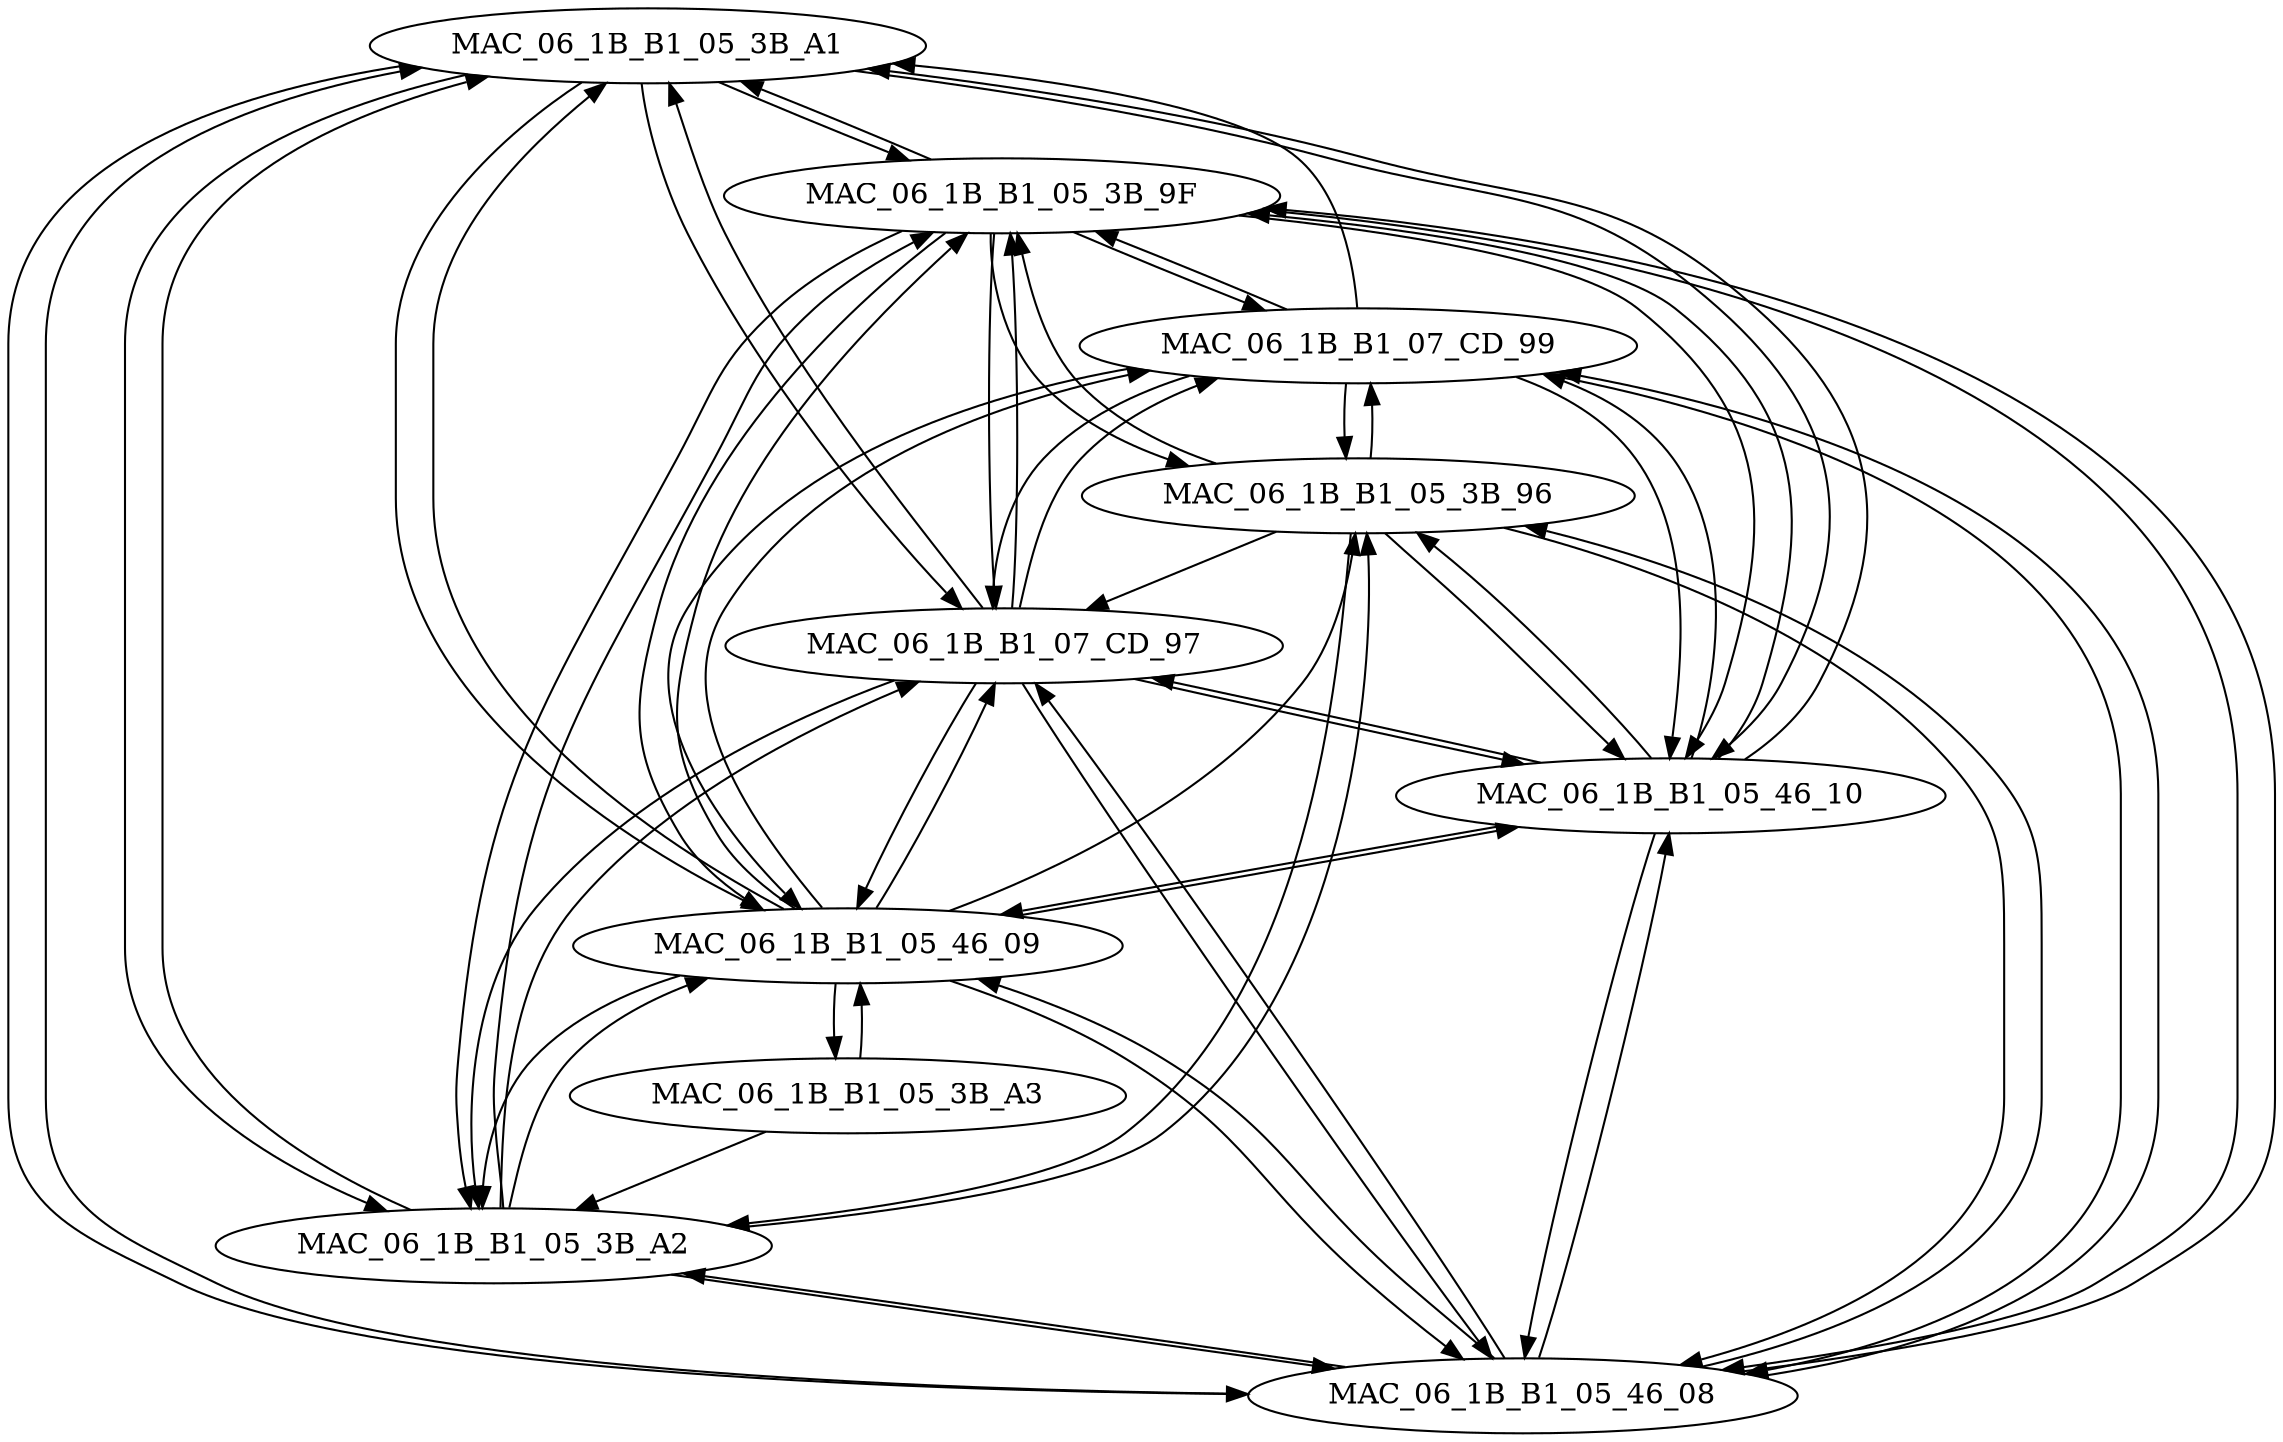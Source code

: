 digraph {
  MAC_06_1B_B1_05_3B_A1 -> MAC_06_1B_B1_05_3B_9F;
  MAC_06_1B_B1_05_3B_A1 -> MAC_06_1B_B1_05_3B_A2;
  MAC_06_1B_B1_05_3B_A1 -> MAC_06_1B_B1_05_46_08;
  MAC_06_1B_B1_05_3B_A1 -> MAC_06_1B_B1_05_46_09;
  MAC_06_1B_B1_05_3B_A1 -> MAC_06_1B_B1_05_46_10;
  MAC_06_1B_B1_05_3B_A1 -> MAC_06_1B_B1_07_CD_97;
  MAC_06_1B_B1_05_46_09 -> MAC_06_1B_B1_05_3B_96;
  MAC_06_1B_B1_05_46_09 -> MAC_06_1B_B1_05_3B_9F;
  MAC_06_1B_B1_05_46_09 -> MAC_06_1B_B1_05_3B_A1;
  MAC_06_1B_B1_05_46_09 -> MAC_06_1B_B1_05_3B_A2;
  MAC_06_1B_B1_05_46_09 -> MAC_06_1B_B1_05_3B_A3;
  MAC_06_1B_B1_05_46_09 -> MAC_06_1B_B1_05_46_08;
  MAC_06_1B_B1_05_46_09 -> MAC_06_1B_B1_05_46_10;
  MAC_06_1B_B1_05_46_09 -> MAC_06_1B_B1_07_CD_97;
  MAC_06_1B_B1_05_46_09 -> MAC_06_1B_B1_07_CD_99;
  MAC_06_1B_B1_05_46_08 -> MAC_06_1B_B1_05_3B_96;
  MAC_06_1B_B1_05_46_08 -> MAC_06_1B_B1_05_3B_9F;
  MAC_06_1B_B1_05_46_08 -> MAC_06_1B_B1_05_3B_A1;
  MAC_06_1B_B1_05_46_08 -> MAC_06_1B_B1_05_3B_A2;
  MAC_06_1B_B1_05_46_08 -> MAC_06_1B_B1_05_46_09;
  MAC_06_1B_B1_05_46_08 -> MAC_06_1B_B1_05_46_10;
  MAC_06_1B_B1_05_46_08 -> MAC_06_1B_B1_07_CD_97;
  MAC_06_1B_B1_05_46_08 -> MAC_06_1B_B1_07_CD_99;
  MAC_06_1B_B1_05_46_10 -> MAC_06_1B_B1_05_3B_96;
  MAC_06_1B_B1_05_46_10 -> MAC_06_1B_B1_05_3B_9F;
  MAC_06_1B_B1_05_46_10 -> MAC_06_1B_B1_05_3B_A1;
  MAC_06_1B_B1_05_46_10 -> MAC_06_1B_B1_05_46_08;
  MAC_06_1B_B1_05_46_10 -> MAC_06_1B_B1_05_46_09;
  MAC_06_1B_B1_05_46_10 -> MAC_06_1B_B1_07_CD_97;
  MAC_06_1B_B1_05_46_10 -> MAC_06_1B_B1_07_CD_99;
  MAC_06_1B_B1_05_3B_9F -> MAC_06_1B_B1_05_3B_96;
  MAC_06_1B_B1_05_3B_9F -> MAC_06_1B_B1_05_3B_A1;
  MAC_06_1B_B1_05_3B_9F -> MAC_06_1B_B1_05_3B_A2;
  MAC_06_1B_B1_05_3B_9F -> MAC_06_1B_B1_05_46_08;
  MAC_06_1B_B1_05_3B_9F -> MAC_06_1B_B1_05_46_09;
  MAC_06_1B_B1_05_3B_9F -> MAC_06_1B_B1_05_46_10;
  MAC_06_1B_B1_05_3B_9F -> MAC_06_1B_B1_07_CD_97;
  MAC_06_1B_B1_05_3B_9F -> MAC_06_1B_B1_07_CD_99;
  MAC_06_1B_B1_05_3B_A2 -> MAC_06_1B_B1_05_3B_96;
  MAC_06_1B_B1_05_3B_A2 -> MAC_06_1B_B1_05_3B_9F;
  MAC_06_1B_B1_05_3B_A2 -> MAC_06_1B_B1_05_3B_A1;
  MAC_06_1B_B1_05_3B_A2 -> MAC_06_1B_B1_05_46_08;
  MAC_06_1B_B1_05_3B_A2 -> MAC_06_1B_B1_05_46_09;
  MAC_06_1B_B1_05_3B_A2 -> MAC_06_1B_B1_07_CD_97;
  MAC_06_1B_B1_05_3B_96 -> MAC_06_1B_B1_05_3B_9F;
  MAC_06_1B_B1_05_3B_96 -> MAC_06_1B_B1_05_3B_A2;
  MAC_06_1B_B1_05_3B_96 -> MAC_06_1B_B1_05_46_08;
  MAC_06_1B_B1_05_3B_96 -> MAC_06_1B_B1_05_46_10;
  MAC_06_1B_B1_05_3B_96 -> MAC_06_1B_B1_07_CD_97;
  MAC_06_1B_B1_05_3B_96 -> MAC_06_1B_B1_07_CD_99;
  MAC_06_1B_B1_07_CD_97 -> MAC_06_1B_B1_05_3B_9F;
  MAC_06_1B_B1_07_CD_97 -> MAC_06_1B_B1_05_3B_A1;
  MAC_06_1B_B1_07_CD_97 -> MAC_06_1B_B1_05_3B_A2;
  MAC_06_1B_B1_07_CD_97 -> MAC_06_1B_B1_05_46_08;
  MAC_06_1B_B1_07_CD_97 -> MAC_06_1B_B1_05_46_09;
  MAC_06_1B_B1_07_CD_97 -> MAC_06_1B_B1_05_46_10;
  MAC_06_1B_B1_07_CD_97 -> MAC_06_1B_B1_07_CD_99;
  MAC_06_1B_B1_05_3B_A3 -> MAC_06_1B_B1_05_3B_A2;
  MAC_06_1B_B1_05_3B_A3 -> MAC_06_1B_B1_05_46_09;
  MAC_06_1B_B1_07_CD_99 -> MAC_06_1B_B1_05_3B_96;
  MAC_06_1B_B1_07_CD_99 -> MAC_06_1B_B1_05_3B_9F;
  MAC_06_1B_B1_07_CD_99 -> MAC_06_1B_B1_05_3B_A1;
  MAC_06_1B_B1_07_CD_99 -> MAC_06_1B_B1_05_46_08;
  MAC_06_1B_B1_07_CD_99 -> MAC_06_1B_B1_05_46_09;
  MAC_06_1B_B1_07_CD_99 -> MAC_06_1B_B1_05_46_10;
  MAC_06_1B_B1_07_CD_99 -> MAC_06_1B_B1_07_CD_97;

}
